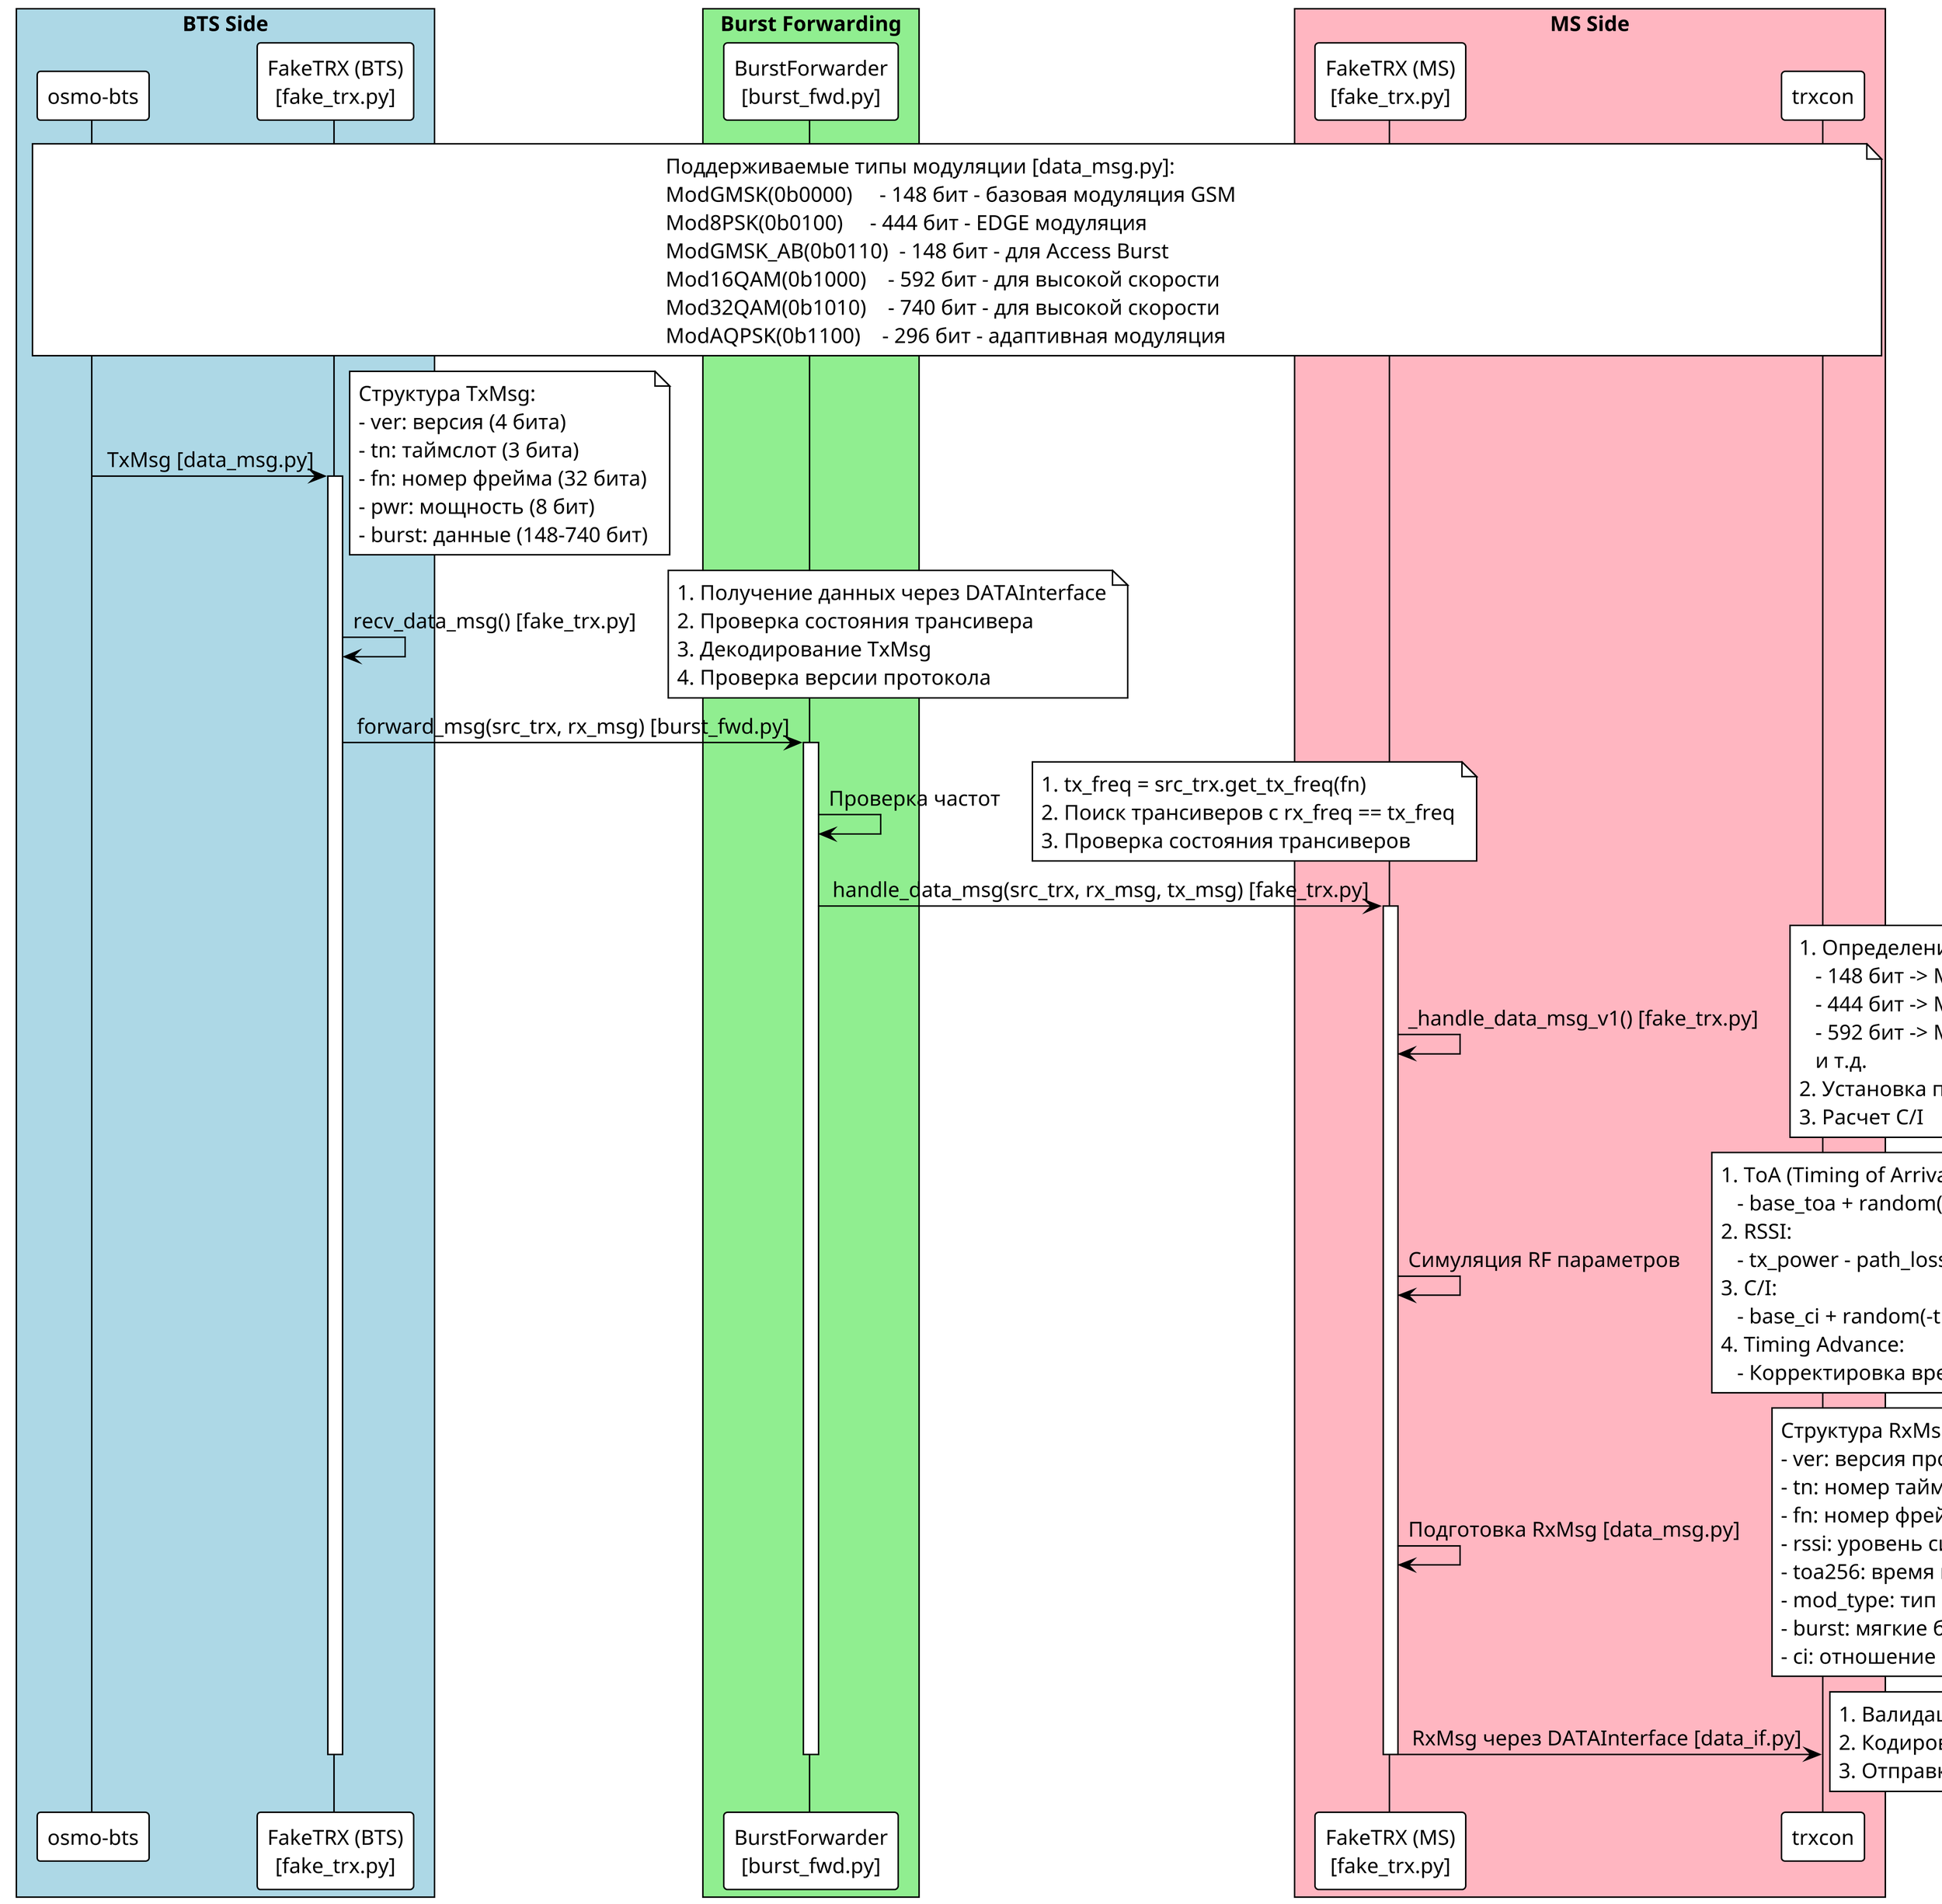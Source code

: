 @startuml
!theme plain
skinparam dpi 300
skinparam defaultFontSize 14
skinparam sequenceMessageAlign center

box "BTS Side" #LightBlue
participant "osmo-bts" as BTS
participant "FakeTRX (BTS)\n[fake_trx.py]" as FTRX_BTS
end box

box "Burst Forwarding" #LightGreen
participant "BurstForwarder\n[burst_fwd.py]" as BF
end box

box "MS Side" #LightPink
participant "FakeTRX (MS)\n[fake_trx.py]" as FTRX_MS
participant "trxcon" as MS
end box

note over BTS, MS
  Поддерживаемые типы модуляции [data_msg.py]:
  ModGMSK(0b0000)     - 148 бит - базовая модуляция GSM
  Mod8PSK(0b0100)     - 444 бит - EDGE модуляция
  ModGMSK_AB(0b0110)  - 148 бит - для Access Burst
  Mod16QAM(0b1000)    - 592 бит - для высокой скорости
  Mod32QAM(0b1010)    - 740 бит - для высокой скорости
  ModAQPSK(0b1100)    - 296 бит - адаптивная модуляция
end note

BTS -> FTRX_BTS: TxMsg [data_msg.py]
note right
  Структура TxMsg:
  - ver: версия (4 бита)
  - tn: таймслот (3 бита)
  - fn: номер фрейма (32 бита)
  - pwr: мощность (8 бит)
  - burst: данные (148-740 бит)
end note

activate FTRX_BTS

FTRX_BTS -> FTRX_BTS: recv_data_msg() [fake_trx.py]
note right
  1. Получение данных через DATAInterface
  2. Проверка состояния трансивера
  3. Декодирование TxMsg
  4. Проверка версии протокола
end note

FTRX_BTS -> BF: forward_msg(src_trx, rx_msg) [burst_fwd.py]
activate BF

BF -> BF: Проверка частот
note right
  1. tx_freq = src_trx.get_tx_freq(fn)
  2. Поиск трансиверов с rx_freq == tx_freq
  3. Проверка состояния трансиверов
end note

BF -> FTRX_MS: handle_data_msg(src_trx, rx_msg, tx_msg) [fake_trx.py]
activate FTRX_MS

FTRX_MS -> FTRX_MS: _handle_data_msg_v1() [fake_trx.py]
note right
  1. Определение модуляции по длине burst:
     - 148 бит -> ModGMSK
     - 444 бит -> Mod8PSK
     - 592 бит -> Mod16QAM
     и т.д.
  2. Установка параметров TSC
  3. Расчет C/I
end note

FTRX_MS -> FTRX_MS: Симуляция RF параметров
note right
  1. ToA (Timing of Arrival):
     - base_toa + random(-threshold, threshold)
  2. RSSI:
     - tx_power - path_loss + random(-threshold, threshold)
  3. C/I:
     - base_ci + random(-threshold, threshold)
  4. Timing Advance:
     - Корректировка временных параметров
end note

FTRX_MS -> FTRX_MS: Подготовка RxMsg [data_msg.py]
note right
  Структура RxMsg:
  - ver: версия протокола
  - tn: номер таймслота
  - fn: номер фрейма
  - rssi: уровень сигнала
  - toa256: время прихода
  - mod_type: тип модуляции
  - burst: мягкие биты (-127..127)
  - ci: отношение C/I
end note

FTRX_MS -> MS: RxMsg через DATAInterface [data_if.py]
note right
  1. Валидация сообщения
  2. Кодирование в байты
  3. Отправка через UDP
end note

deactivate FTRX_MS
deactivate BF
deactivate FTRX_BTS

@enduml